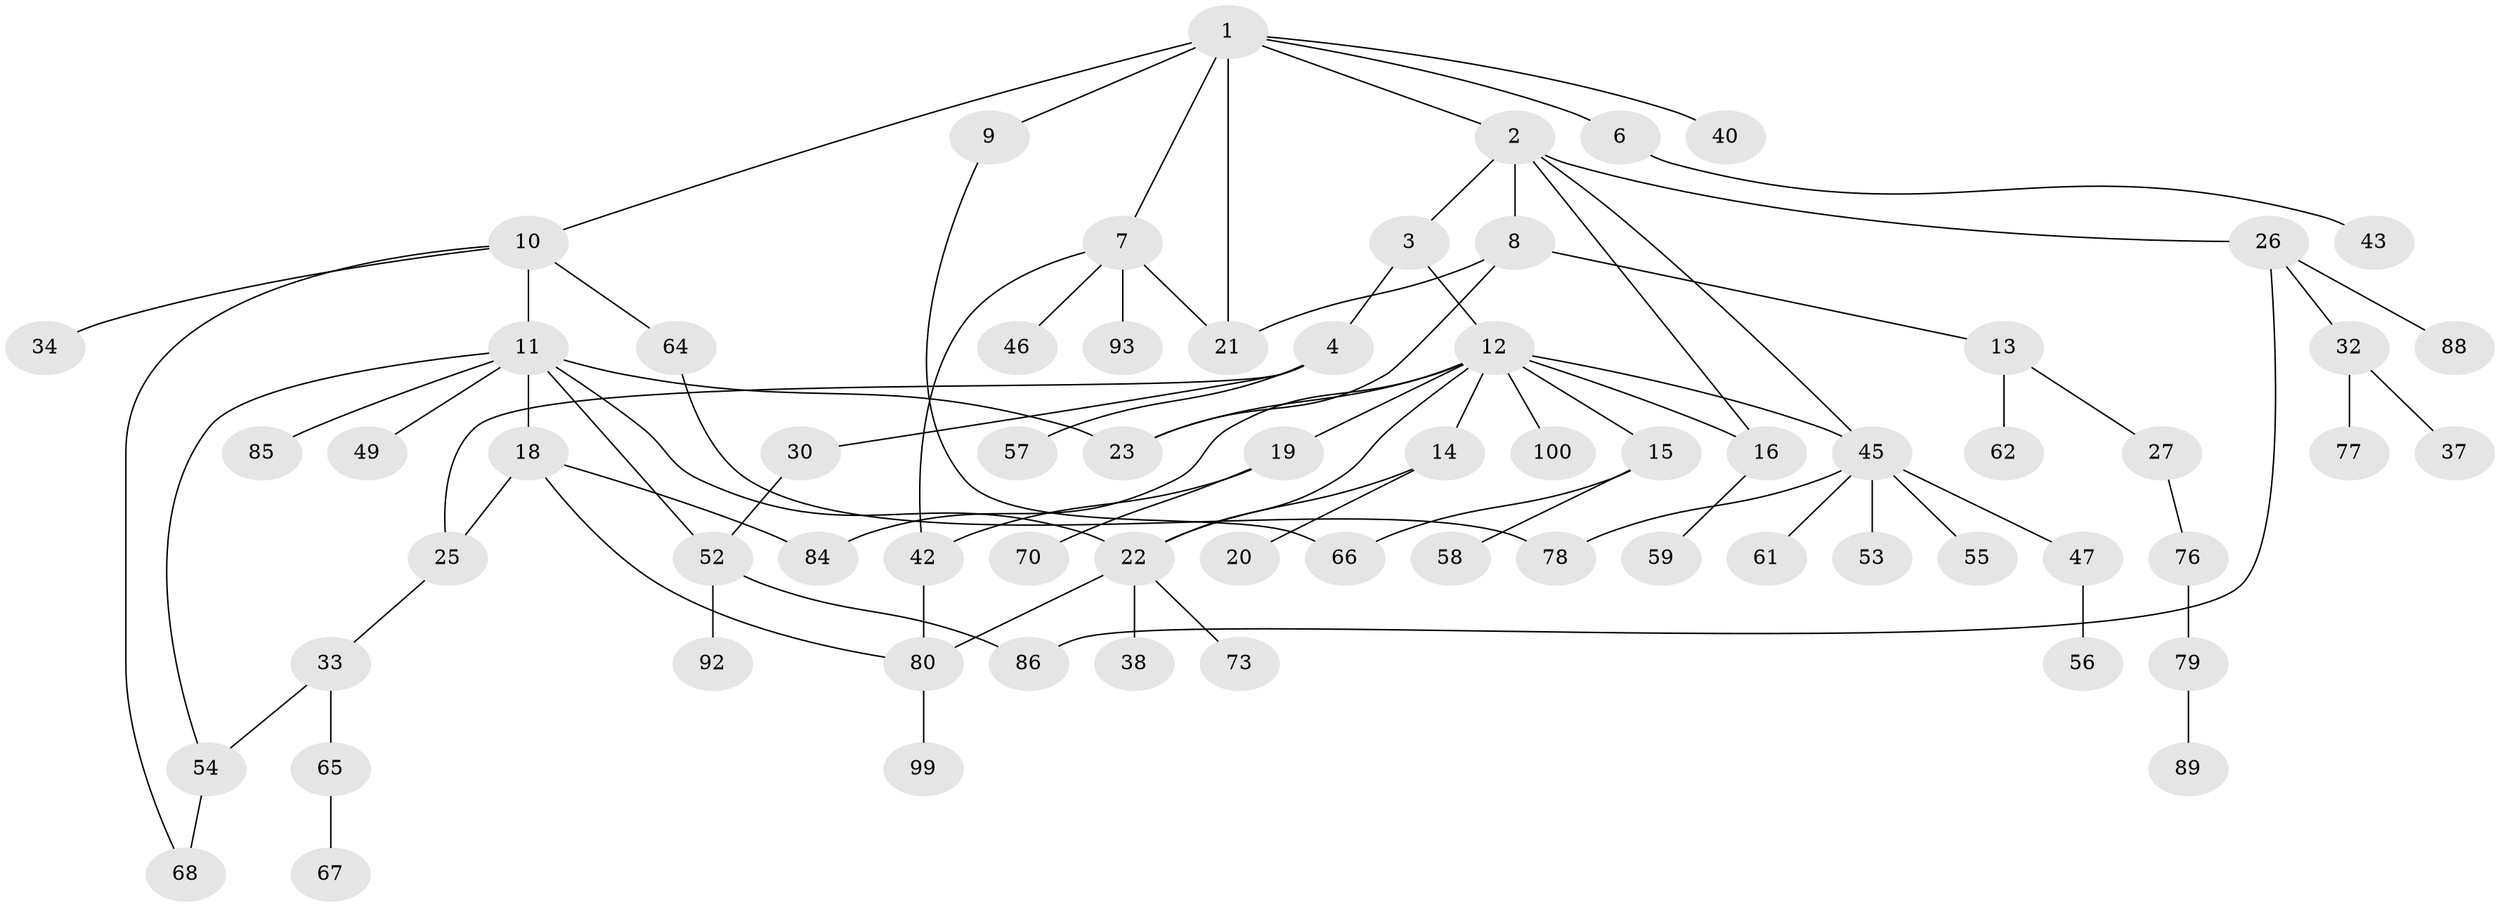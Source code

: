 // original degree distribution, {6: 0.039603960396039604, 4: 0.13861386138613863, 3: 0.18811881188118812, 2: 0.21782178217821782, 5: 0.019801980198019802, 8: 0.009900990099009901, 1: 0.38613861386138615}
// Generated by graph-tools (version 1.1) at 2025/10/02/27/25 16:10:53]
// undirected, 68 vertices, 86 edges
graph export_dot {
graph [start="1"]
  node [color=gray90,style=filled];
  1 [super="+5"];
  2;
  3 [super="+94"];
  4 [super="+39"];
  6 [super="+75"];
  7 [super="+29"];
  8 [super="+44"];
  9 [super="+28"];
  10 [super="+31"];
  11 [super="+35"];
  12 [super="+51"];
  13 [super="+24"];
  14 [super="+17"];
  15 [super="+41"];
  16 [super="+48"];
  18 [super="+72"];
  19 [super="+60"];
  20;
  21 [super="+82"];
  22 [super="+91"];
  23;
  25;
  26 [super="+69"];
  27 [super="+36"];
  30;
  32 [super="+74"];
  33 [super="+87"];
  34 [super="+71"];
  37;
  38;
  40;
  42 [super="+95"];
  43 [super="+50"];
  45 [super="+97"];
  46;
  47 [super="+81"];
  49;
  52 [super="+98"];
  53;
  54 [super="+63"];
  55;
  56;
  57;
  58;
  59;
  61;
  62;
  64 [super="+101"];
  65;
  66;
  67;
  68;
  70;
  73;
  76;
  77;
  78 [super="+83"];
  79;
  80 [super="+90"];
  84;
  85;
  86 [super="+96"];
  88;
  89;
  92;
  93;
  99;
  100;
  1 -- 2;
  1 -- 7;
  1 -- 10;
  1 -- 21;
  1 -- 40;
  1 -- 9;
  1 -- 6;
  2 -- 3;
  2 -- 8;
  2 -- 16;
  2 -- 26;
  2 -- 45;
  3 -- 4;
  3 -- 12;
  4 -- 30;
  4 -- 25;
  4 -- 57;
  6 -- 43;
  7 -- 93;
  7 -- 42;
  7 -- 21;
  7 -- 46;
  8 -- 13;
  8 -- 23;
  8 -- 21;
  9 -- 66;
  10 -- 11;
  10 -- 64;
  10 -- 68;
  10 -- 34;
  11 -- 18;
  11 -- 85;
  11 -- 49;
  11 -- 52;
  11 -- 22;
  11 -- 23;
  11 -- 54;
  12 -- 14;
  12 -- 15;
  12 -- 19;
  12 -- 22;
  12 -- 100;
  12 -- 45;
  12 -- 16;
  12 -- 84;
  12 -- 23;
  13 -- 27;
  13 -- 62;
  14 -- 22;
  14 -- 20;
  15 -- 58;
  15 -- 66;
  16 -- 59;
  18 -- 25;
  18 -- 84;
  18 -- 80;
  19 -- 42;
  19 -- 70;
  22 -- 38;
  22 -- 73;
  22 -- 80;
  25 -- 33;
  26 -- 32;
  26 -- 86;
  26 -- 88;
  27 -- 76;
  30 -- 52;
  32 -- 37;
  32 -- 77;
  33 -- 54;
  33 -- 65;
  42 -- 80;
  45 -- 47;
  45 -- 53;
  45 -- 55;
  45 -- 61;
  45 -- 78;
  47 -- 56;
  52 -- 92;
  52 -- 86;
  54 -- 68;
  64 -- 78;
  65 -- 67;
  76 -- 79;
  79 -- 89;
  80 -- 99;
}
